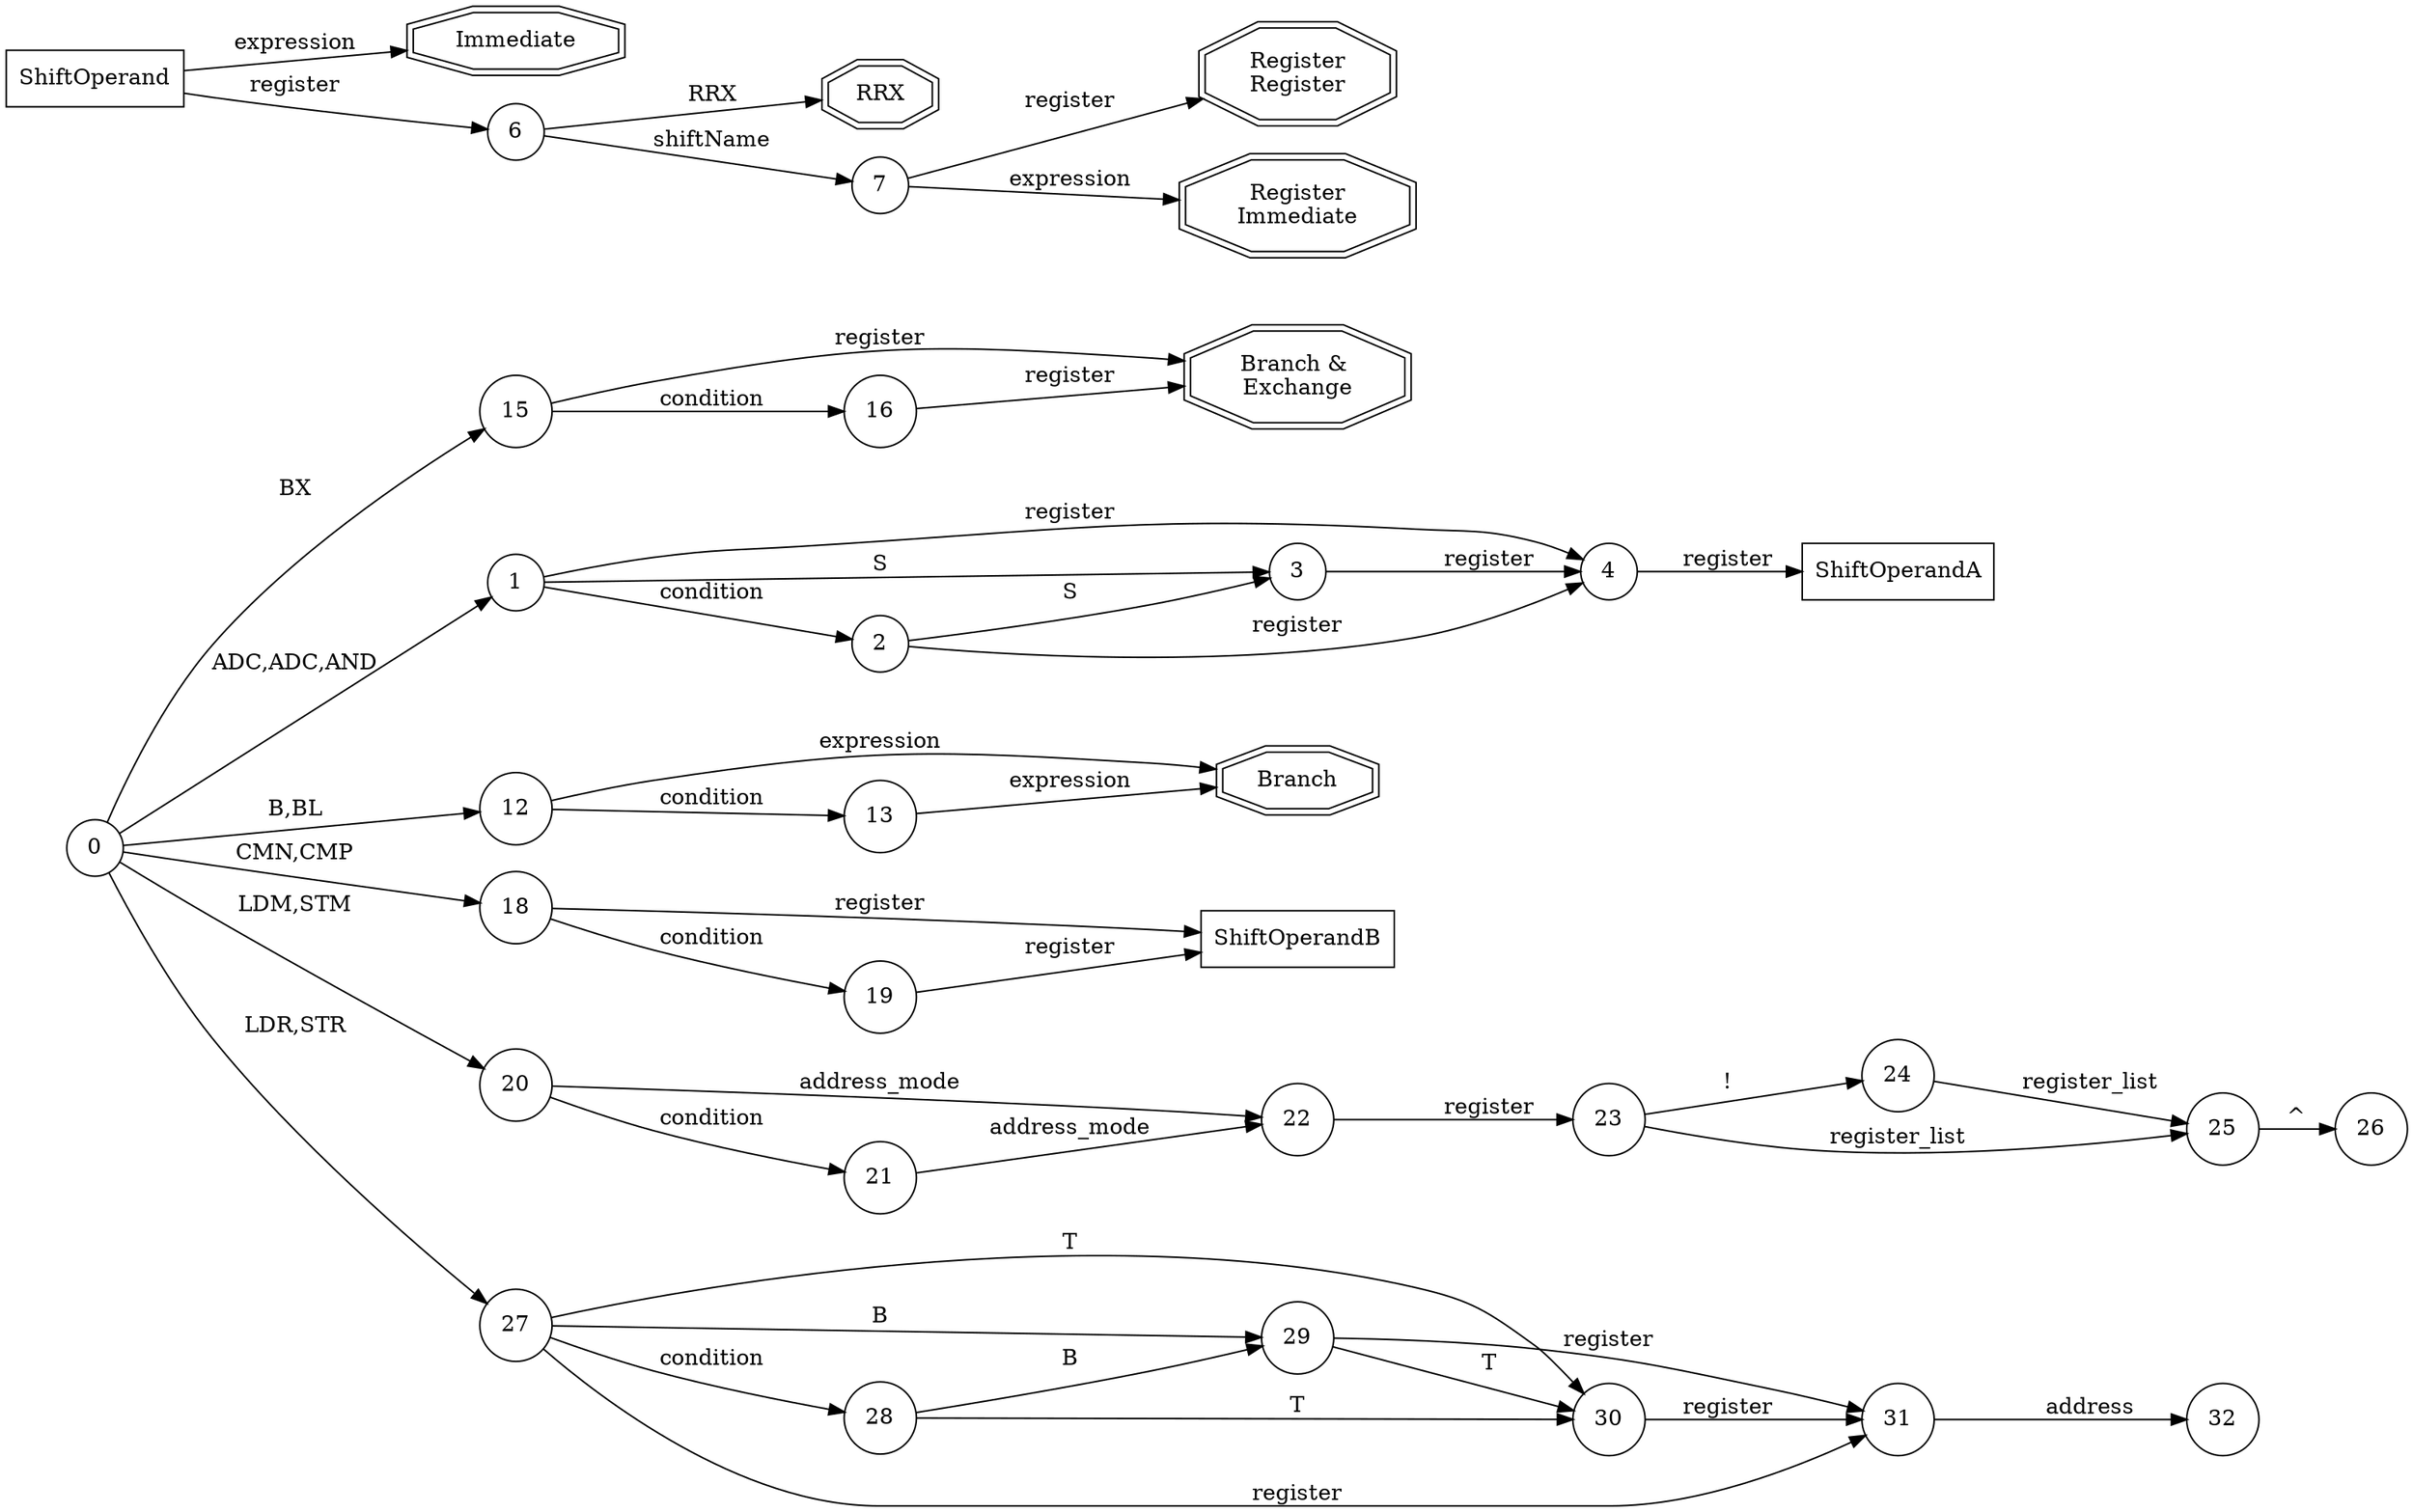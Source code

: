 digraph g {
  rankdir=LR;
  node [shape = doubleoctagon]; 17 10 11 8 9 14 ;
  node [shape = box] ShiftOperandA ShiftOperandB ShiftOperand
	node [shape = circle];
  
  17 [label="Branch & \nExchange"]
  14 [label=Branch]
  11 [label=Immediate]
  10 [label=RRX]
  8 [label="Register\nRegister"]
  9 [label="Register\nImmediate"]

  0 -> 1 [label="ADC,ADC,AND"]
  1 -> 2 [label=condition]
  2 -> 3 [label=S]
  1 -> 3 [label=S]
  1 -> 4 [label=register]
  2 -> 4 [label=register]
  3 -> 4 [label=register]
  4 -> ShiftOperandA [label=register]

  // Shift Operand
  ShiftOperand -> 6 [label=register]
  ShiftOperand -> 11 [label=expression]
  6 -> 7 [label=shiftName]
  6 -> 10 [label=RRX]
  7 -> 8 [label=register]
  7 -> 9 [label=expression]

  // Para Branch
  0 -> 12 [label="B,BL"]
  12 -> 13 [label=condition]
  12 -> 14 [label=expression]
  13 -> 14 [label=expression]

  0 -> 15 [label="BX"]
  15 -> 16 [label=condition]
  15 -> 17 [label=register]
  16 -> 17 [label=register]

  0 -> 18 [label="CMN,CMP"]
  18 -> 19 [label=condition]
  18 -> ShiftOperandB [label=register]
  19 -> ShiftOperandB [label=register]

  0 -> 20 [label="LDM,STM"]
  20 -> 21 [label="condition"]
  21 -> 22 [label="address_mode"]
  20 -> 22 [label="address_mode"]
  22 -> 23 [label="register"]
  23 -> 24 [label="!"]
  23 -> 25 [label="register_list"]
  24 -> 25 [label="register_list"]
  25 -> 26 [label="^"]

  0 -> 27 [label="LDR,STR"]
  27 -> 28 [label="condition"]
  28 -> 29 [label="B"]
  29 -> 30 [label="T"]
  30 -> 31 [label="register"]
  31 -> 32 [label="address"]

  29 -> 31 [label="register"]
  28 -> 30 [label="T"]
  27 -> 30 [label="T"]
  27 -> 31 [label="register"]
  27 -> 29 [label="B"]



}